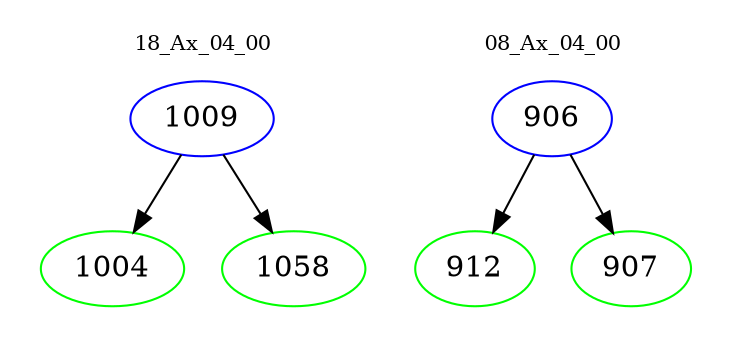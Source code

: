 digraph{
subgraph cluster_0 {
color = white
label = "18_Ax_04_00";
fontsize=10;
T0_1009 [label="1009", color="blue"]
T0_1009 -> T0_1004 [color="black"]
T0_1004 [label="1004", color="green"]
T0_1009 -> T0_1058 [color="black"]
T0_1058 [label="1058", color="green"]
}
subgraph cluster_1 {
color = white
label = "08_Ax_04_00";
fontsize=10;
T1_906 [label="906", color="blue"]
T1_906 -> T1_912 [color="black"]
T1_912 [label="912", color="green"]
T1_906 -> T1_907 [color="black"]
T1_907 [label="907", color="green"]
}
}

